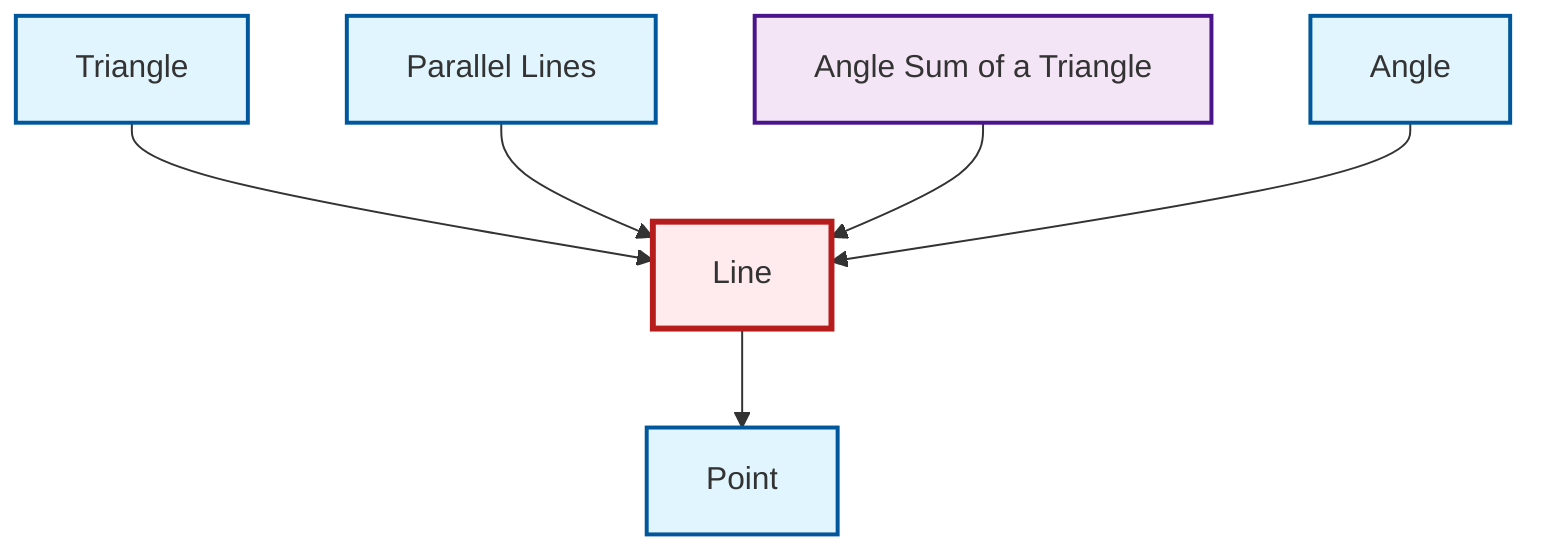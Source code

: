 graph TD
    classDef definition fill:#e1f5fe,stroke:#01579b,stroke-width:2px
    classDef theorem fill:#f3e5f5,stroke:#4a148c,stroke-width:2px
    classDef axiom fill:#fff3e0,stroke:#e65100,stroke-width:2px
    classDef example fill:#e8f5e9,stroke:#1b5e20,stroke-width:2px
    classDef current fill:#ffebee,stroke:#b71c1c,stroke-width:3px
    def-line["Line"]:::definition
    def-triangle["Triangle"]:::definition
    def-parallel["Parallel Lines"]:::definition
    def-point["Point"]:::definition
    def-angle["Angle"]:::definition
    thm-angle-sum-triangle["Angle Sum of a Triangle"]:::theorem
    def-triangle --> def-line
    def-line --> def-point
    def-parallel --> def-line
    thm-angle-sum-triangle --> def-line
    def-angle --> def-line
    class def-line current
